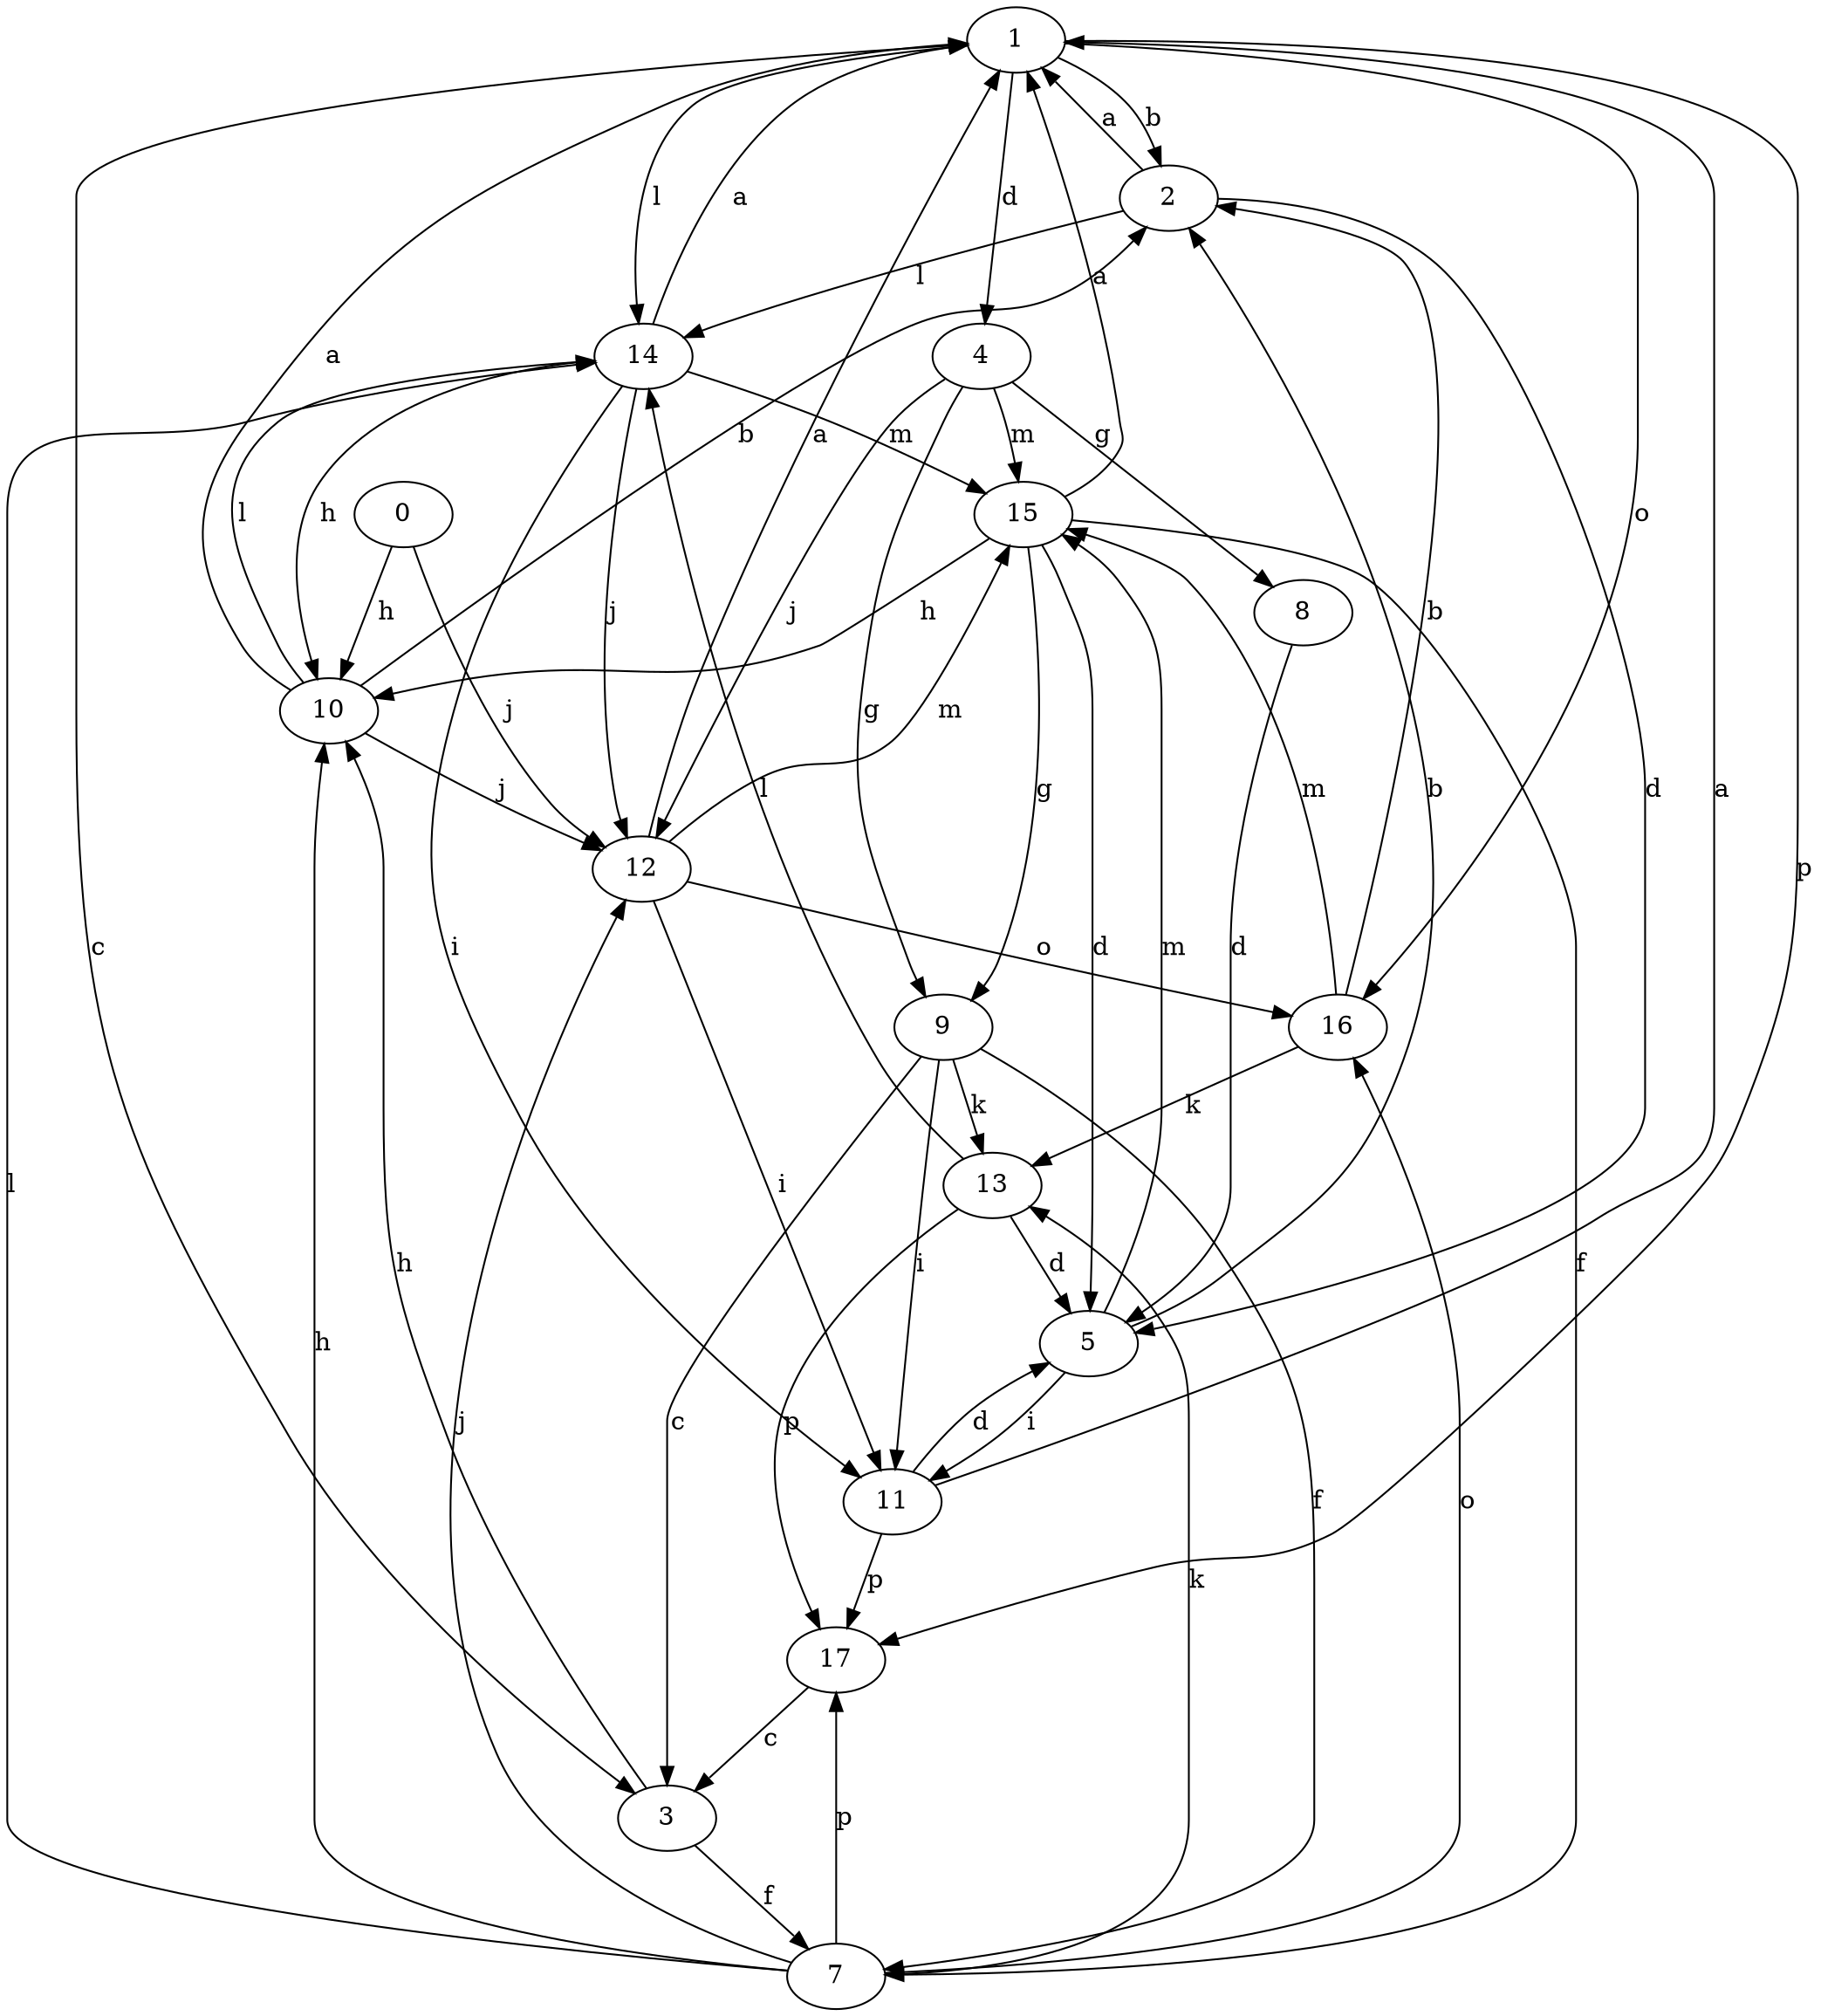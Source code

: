 strict digraph  {
1;
2;
3;
4;
5;
7;
0;
8;
9;
10;
11;
12;
13;
14;
15;
16;
17;
1 -> 2  [label=b];
1 -> 3  [label=c];
1 -> 4  [label=d];
1 -> 14  [label=l];
1 -> 16  [label=o];
1 -> 17  [label=p];
2 -> 1  [label=a];
2 -> 5  [label=d];
2 -> 14  [label=l];
3 -> 7  [label=f];
3 -> 10  [label=h];
4 -> 8  [label=g];
4 -> 9  [label=g];
4 -> 12  [label=j];
4 -> 15  [label=m];
5 -> 2  [label=b];
5 -> 11  [label=i];
5 -> 15  [label=m];
7 -> 10  [label=h];
7 -> 12  [label=j];
7 -> 13  [label=k];
7 -> 14  [label=l];
7 -> 16  [label=o];
7 -> 17  [label=p];
0 -> 10  [label=h];
0 -> 12  [label=j];
8 -> 5  [label=d];
9 -> 3  [label=c];
9 -> 7  [label=f];
9 -> 11  [label=i];
9 -> 13  [label=k];
10 -> 1  [label=a];
10 -> 2  [label=b];
10 -> 12  [label=j];
10 -> 14  [label=l];
11 -> 1  [label=a];
11 -> 5  [label=d];
11 -> 17  [label=p];
12 -> 1  [label=a];
12 -> 11  [label=i];
12 -> 15  [label=m];
12 -> 16  [label=o];
13 -> 5  [label=d];
13 -> 14  [label=l];
13 -> 17  [label=p];
14 -> 1  [label=a];
14 -> 10  [label=h];
14 -> 11  [label=i];
14 -> 12  [label=j];
14 -> 15  [label=m];
15 -> 1  [label=a];
15 -> 5  [label=d];
15 -> 7  [label=f];
15 -> 9  [label=g];
15 -> 10  [label=h];
16 -> 2  [label=b];
16 -> 13  [label=k];
16 -> 15  [label=m];
17 -> 3  [label=c];
}
